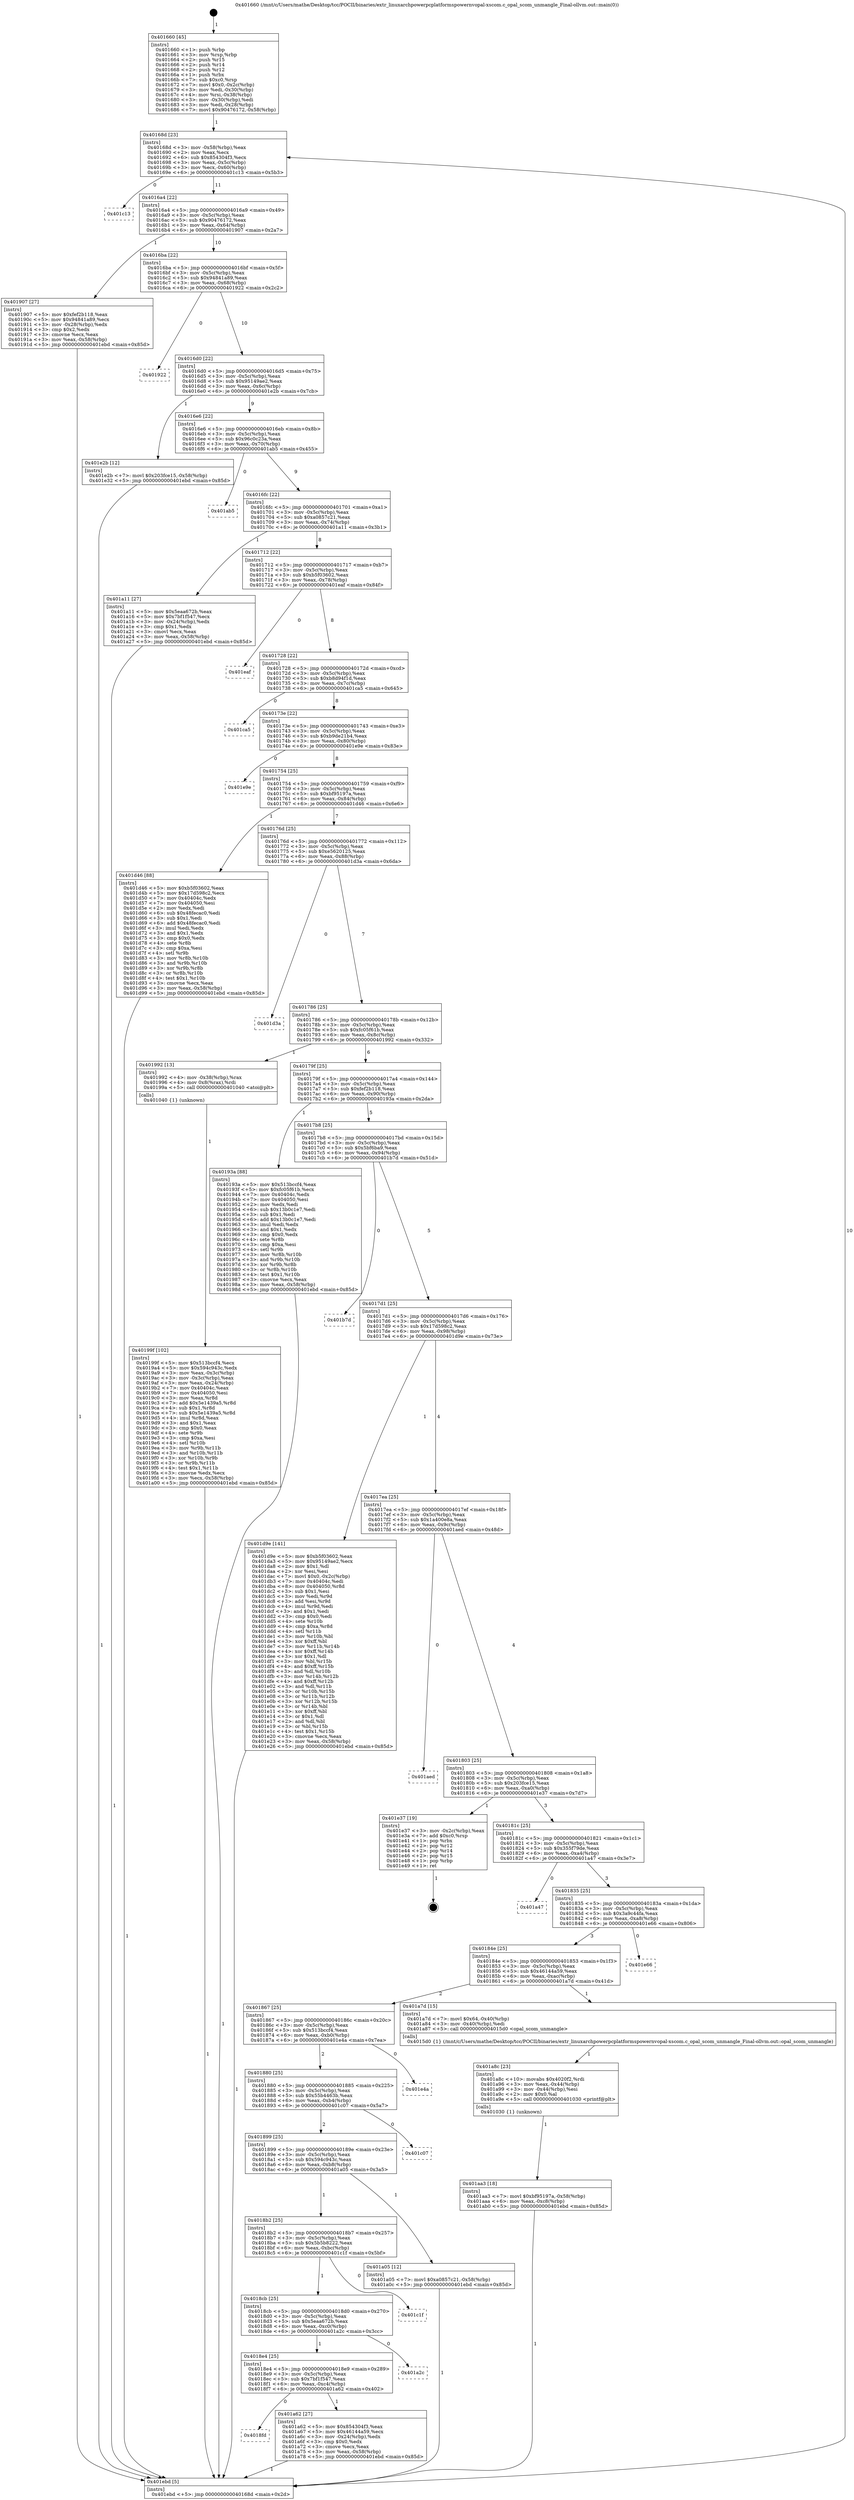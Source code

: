 digraph "0x401660" {
  label = "0x401660 (/mnt/c/Users/mathe/Desktop/tcc/POCII/binaries/extr_linuxarchpowerpcplatformspowernvopal-xscom.c_opal_scom_unmangle_Final-ollvm.out::main(0))"
  labelloc = "t"
  node[shape=record]

  Entry [label="",width=0.3,height=0.3,shape=circle,fillcolor=black,style=filled]
  "0x40168d" [label="{
     0x40168d [23]\l
     | [instrs]\l
     &nbsp;&nbsp;0x40168d \<+3\>: mov -0x58(%rbp),%eax\l
     &nbsp;&nbsp;0x401690 \<+2\>: mov %eax,%ecx\l
     &nbsp;&nbsp;0x401692 \<+6\>: sub $0x854304f3,%ecx\l
     &nbsp;&nbsp;0x401698 \<+3\>: mov %eax,-0x5c(%rbp)\l
     &nbsp;&nbsp;0x40169b \<+3\>: mov %ecx,-0x60(%rbp)\l
     &nbsp;&nbsp;0x40169e \<+6\>: je 0000000000401c13 \<main+0x5b3\>\l
  }"]
  "0x401c13" [label="{
     0x401c13\l
  }", style=dashed]
  "0x4016a4" [label="{
     0x4016a4 [22]\l
     | [instrs]\l
     &nbsp;&nbsp;0x4016a4 \<+5\>: jmp 00000000004016a9 \<main+0x49\>\l
     &nbsp;&nbsp;0x4016a9 \<+3\>: mov -0x5c(%rbp),%eax\l
     &nbsp;&nbsp;0x4016ac \<+5\>: sub $0x90476172,%eax\l
     &nbsp;&nbsp;0x4016b1 \<+3\>: mov %eax,-0x64(%rbp)\l
     &nbsp;&nbsp;0x4016b4 \<+6\>: je 0000000000401907 \<main+0x2a7\>\l
  }"]
  Exit [label="",width=0.3,height=0.3,shape=circle,fillcolor=black,style=filled,peripheries=2]
  "0x401907" [label="{
     0x401907 [27]\l
     | [instrs]\l
     &nbsp;&nbsp;0x401907 \<+5\>: mov $0xfef2b118,%eax\l
     &nbsp;&nbsp;0x40190c \<+5\>: mov $0x94841a89,%ecx\l
     &nbsp;&nbsp;0x401911 \<+3\>: mov -0x28(%rbp),%edx\l
     &nbsp;&nbsp;0x401914 \<+3\>: cmp $0x2,%edx\l
     &nbsp;&nbsp;0x401917 \<+3\>: cmovne %ecx,%eax\l
     &nbsp;&nbsp;0x40191a \<+3\>: mov %eax,-0x58(%rbp)\l
     &nbsp;&nbsp;0x40191d \<+5\>: jmp 0000000000401ebd \<main+0x85d\>\l
  }"]
  "0x4016ba" [label="{
     0x4016ba [22]\l
     | [instrs]\l
     &nbsp;&nbsp;0x4016ba \<+5\>: jmp 00000000004016bf \<main+0x5f\>\l
     &nbsp;&nbsp;0x4016bf \<+3\>: mov -0x5c(%rbp),%eax\l
     &nbsp;&nbsp;0x4016c2 \<+5\>: sub $0x94841a89,%eax\l
     &nbsp;&nbsp;0x4016c7 \<+3\>: mov %eax,-0x68(%rbp)\l
     &nbsp;&nbsp;0x4016ca \<+6\>: je 0000000000401922 \<main+0x2c2\>\l
  }"]
  "0x401ebd" [label="{
     0x401ebd [5]\l
     | [instrs]\l
     &nbsp;&nbsp;0x401ebd \<+5\>: jmp 000000000040168d \<main+0x2d\>\l
  }"]
  "0x401660" [label="{
     0x401660 [45]\l
     | [instrs]\l
     &nbsp;&nbsp;0x401660 \<+1\>: push %rbp\l
     &nbsp;&nbsp;0x401661 \<+3\>: mov %rsp,%rbp\l
     &nbsp;&nbsp;0x401664 \<+2\>: push %r15\l
     &nbsp;&nbsp;0x401666 \<+2\>: push %r14\l
     &nbsp;&nbsp;0x401668 \<+2\>: push %r12\l
     &nbsp;&nbsp;0x40166a \<+1\>: push %rbx\l
     &nbsp;&nbsp;0x40166b \<+7\>: sub $0xc0,%rsp\l
     &nbsp;&nbsp;0x401672 \<+7\>: movl $0x0,-0x2c(%rbp)\l
     &nbsp;&nbsp;0x401679 \<+3\>: mov %edi,-0x30(%rbp)\l
     &nbsp;&nbsp;0x40167c \<+4\>: mov %rsi,-0x38(%rbp)\l
     &nbsp;&nbsp;0x401680 \<+3\>: mov -0x30(%rbp),%edi\l
     &nbsp;&nbsp;0x401683 \<+3\>: mov %edi,-0x28(%rbp)\l
     &nbsp;&nbsp;0x401686 \<+7\>: movl $0x90476172,-0x58(%rbp)\l
  }"]
  "0x401aa3" [label="{
     0x401aa3 [18]\l
     | [instrs]\l
     &nbsp;&nbsp;0x401aa3 \<+7\>: movl $0xbf95197a,-0x58(%rbp)\l
     &nbsp;&nbsp;0x401aaa \<+6\>: mov %eax,-0xc8(%rbp)\l
     &nbsp;&nbsp;0x401ab0 \<+5\>: jmp 0000000000401ebd \<main+0x85d\>\l
  }"]
  "0x401922" [label="{
     0x401922\l
  }", style=dashed]
  "0x4016d0" [label="{
     0x4016d0 [22]\l
     | [instrs]\l
     &nbsp;&nbsp;0x4016d0 \<+5\>: jmp 00000000004016d5 \<main+0x75\>\l
     &nbsp;&nbsp;0x4016d5 \<+3\>: mov -0x5c(%rbp),%eax\l
     &nbsp;&nbsp;0x4016d8 \<+5\>: sub $0x95149ae2,%eax\l
     &nbsp;&nbsp;0x4016dd \<+3\>: mov %eax,-0x6c(%rbp)\l
     &nbsp;&nbsp;0x4016e0 \<+6\>: je 0000000000401e2b \<main+0x7cb\>\l
  }"]
  "0x401a8c" [label="{
     0x401a8c [23]\l
     | [instrs]\l
     &nbsp;&nbsp;0x401a8c \<+10\>: movabs $0x4020f2,%rdi\l
     &nbsp;&nbsp;0x401a96 \<+3\>: mov %eax,-0x44(%rbp)\l
     &nbsp;&nbsp;0x401a99 \<+3\>: mov -0x44(%rbp),%esi\l
     &nbsp;&nbsp;0x401a9c \<+2\>: mov $0x0,%al\l
     &nbsp;&nbsp;0x401a9e \<+5\>: call 0000000000401030 \<printf@plt\>\l
     | [calls]\l
     &nbsp;&nbsp;0x401030 \{1\} (unknown)\l
  }"]
  "0x401e2b" [label="{
     0x401e2b [12]\l
     | [instrs]\l
     &nbsp;&nbsp;0x401e2b \<+7\>: movl $0x203fce15,-0x58(%rbp)\l
     &nbsp;&nbsp;0x401e32 \<+5\>: jmp 0000000000401ebd \<main+0x85d\>\l
  }"]
  "0x4016e6" [label="{
     0x4016e6 [22]\l
     | [instrs]\l
     &nbsp;&nbsp;0x4016e6 \<+5\>: jmp 00000000004016eb \<main+0x8b\>\l
     &nbsp;&nbsp;0x4016eb \<+3\>: mov -0x5c(%rbp),%eax\l
     &nbsp;&nbsp;0x4016ee \<+5\>: sub $0x96c0c23a,%eax\l
     &nbsp;&nbsp;0x4016f3 \<+3\>: mov %eax,-0x70(%rbp)\l
     &nbsp;&nbsp;0x4016f6 \<+6\>: je 0000000000401ab5 \<main+0x455\>\l
  }"]
  "0x4018fd" [label="{
     0x4018fd\l
  }", style=dashed]
  "0x401ab5" [label="{
     0x401ab5\l
  }", style=dashed]
  "0x4016fc" [label="{
     0x4016fc [22]\l
     | [instrs]\l
     &nbsp;&nbsp;0x4016fc \<+5\>: jmp 0000000000401701 \<main+0xa1\>\l
     &nbsp;&nbsp;0x401701 \<+3\>: mov -0x5c(%rbp),%eax\l
     &nbsp;&nbsp;0x401704 \<+5\>: sub $0xa0857c21,%eax\l
     &nbsp;&nbsp;0x401709 \<+3\>: mov %eax,-0x74(%rbp)\l
     &nbsp;&nbsp;0x40170c \<+6\>: je 0000000000401a11 \<main+0x3b1\>\l
  }"]
  "0x401a62" [label="{
     0x401a62 [27]\l
     | [instrs]\l
     &nbsp;&nbsp;0x401a62 \<+5\>: mov $0x854304f3,%eax\l
     &nbsp;&nbsp;0x401a67 \<+5\>: mov $0x46144a59,%ecx\l
     &nbsp;&nbsp;0x401a6c \<+3\>: mov -0x24(%rbp),%edx\l
     &nbsp;&nbsp;0x401a6f \<+3\>: cmp $0x0,%edx\l
     &nbsp;&nbsp;0x401a72 \<+3\>: cmove %ecx,%eax\l
     &nbsp;&nbsp;0x401a75 \<+3\>: mov %eax,-0x58(%rbp)\l
     &nbsp;&nbsp;0x401a78 \<+5\>: jmp 0000000000401ebd \<main+0x85d\>\l
  }"]
  "0x401a11" [label="{
     0x401a11 [27]\l
     | [instrs]\l
     &nbsp;&nbsp;0x401a11 \<+5\>: mov $0x5eaa672b,%eax\l
     &nbsp;&nbsp;0x401a16 \<+5\>: mov $0x7bf1f547,%ecx\l
     &nbsp;&nbsp;0x401a1b \<+3\>: mov -0x24(%rbp),%edx\l
     &nbsp;&nbsp;0x401a1e \<+3\>: cmp $0x1,%edx\l
     &nbsp;&nbsp;0x401a21 \<+3\>: cmovl %ecx,%eax\l
     &nbsp;&nbsp;0x401a24 \<+3\>: mov %eax,-0x58(%rbp)\l
     &nbsp;&nbsp;0x401a27 \<+5\>: jmp 0000000000401ebd \<main+0x85d\>\l
  }"]
  "0x401712" [label="{
     0x401712 [22]\l
     | [instrs]\l
     &nbsp;&nbsp;0x401712 \<+5\>: jmp 0000000000401717 \<main+0xb7\>\l
     &nbsp;&nbsp;0x401717 \<+3\>: mov -0x5c(%rbp),%eax\l
     &nbsp;&nbsp;0x40171a \<+5\>: sub $0xb5f03602,%eax\l
     &nbsp;&nbsp;0x40171f \<+3\>: mov %eax,-0x78(%rbp)\l
     &nbsp;&nbsp;0x401722 \<+6\>: je 0000000000401eaf \<main+0x84f\>\l
  }"]
  "0x4018e4" [label="{
     0x4018e4 [25]\l
     | [instrs]\l
     &nbsp;&nbsp;0x4018e4 \<+5\>: jmp 00000000004018e9 \<main+0x289\>\l
     &nbsp;&nbsp;0x4018e9 \<+3\>: mov -0x5c(%rbp),%eax\l
     &nbsp;&nbsp;0x4018ec \<+5\>: sub $0x7bf1f547,%eax\l
     &nbsp;&nbsp;0x4018f1 \<+6\>: mov %eax,-0xc4(%rbp)\l
     &nbsp;&nbsp;0x4018f7 \<+6\>: je 0000000000401a62 \<main+0x402\>\l
  }"]
  "0x401eaf" [label="{
     0x401eaf\l
  }", style=dashed]
  "0x401728" [label="{
     0x401728 [22]\l
     | [instrs]\l
     &nbsp;&nbsp;0x401728 \<+5\>: jmp 000000000040172d \<main+0xcd\>\l
     &nbsp;&nbsp;0x40172d \<+3\>: mov -0x5c(%rbp),%eax\l
     &nbsp;&nbsp;0x401730 \<+5\>: sub $0xb8d94f1d,%eax\l
     &nbsp;&nbsp;0x401735 \<+3\>: mov %eax,-0x7c(%rbp)\l
     &nbsp;&nbsp;0x401738 \<+6\>: je 0000000000401ca5 \<main+0x645\>\l
  }"]
  "0x401a2c" [label="{
     0x401a2c\l
  }", style=dashed]
  "0x401ca5" [label="{
     0x401ca5\l
  }", style=dashed]
  "0x40173e" [label="{
     0x40173e [22]\l
     | [instrs]\l
     &nbsp;&nbsp;0x40173e \<+5\>: jmp 0000000000401743 \<main+0xe3\>\l
     &nbsp;&nbsp;0x401743 \<+3\>: mov -0x5c(%rbp),%eax\l
     &nbsp;&nbsp;0x401746 \<+5\>: sub $0xb9de21b4,%eax\l
     &nbsp;&nbsp;0x40174b \<+3\>: mov %eax,-0x80(%rbp)\l
     &nbsp;&nbsp;0x40174e \<+6\>: je 0000000000401e9e \<main+0x83e\>\l
  }"]
  "0x4018cb" [label="{
     0x4018cb [25]\l
     | [instrs]\l
     &nbsp;&nbsp;0x4018cb \<+5\>: jmp 00000000004018d0 \<main+0x270\>\l
     &nbsp;&nbsp;0x4018d0 \<+3\>: mov -0x5c(%rbp),%eax\l
     &nbsp;&nbsp;0x4018d3 \<+5\>: sub $0x5eaa672b,%eax\l
     &nbsp;&nbsp;0x4018d8 \<+6\>: mov %eax,-0xc0(%rbp)\l
     &nbsp;&nbsp;0x4018de \<+6\>: je 0000000000401a2c \<main+0x3cc\>\l
  }"]
  "0x401e9e" [label="{
     0x401e9e\l
  }", style=dashed]
  "0x401754" [label="{
     0x401754 [25]\l
     | [instrs]\l
     &nbsp;&nbsp;0x401754 \<+5\>: jmp 0000000000401759 \<main+0xf9\>\l
     &nbsp;&nbsp;0x401759 \<+3\>: mov -0x5c(%rbp),%eax\l
     &nbsp;&nbsp;0x40175c \<+5\>: sub $0xbf95197a,%eax\l
     &nbsp;&nbsp;0x401761 \<+6\>: mov %eax,-0x84(%rbp)\l
     &nbsp;&nbsp;0x401767 \<+6\>: je 0000000000401d46 \<main+0x6e6\>\l
  }"]
  "0x401c1f" [label="{
     0x401c1f\l
  }", style=dashed]
  "0x401d46" [label="{
     0x401d46 [88]\l
     | [instrs]\l
     &nbsp;&nbsp;0x401d46 \<+5\>: mov $0xb5f03602,%eax\l
     &nbsp;&nbsp;0x401d4b \<+5\>: mov $0x17d598c2,%ecx\l
     &nbsp;&nbsp;0x401d50 \<+7\>: mov 0x40404c,%edx\l
     &nbsp;&nbsp;0x401d57 \<+7\>: mov 0x404050,%esi\l
     &nbsp;&nbsp;0x401d5e \<+2\>: mov %edx,%edi\l
     &nbsp;&nbsp;0x401d60 \<+6\>: sub $0x48fecac0,%edi\l
     &nbsp;&nbsp;0x401d66 \<+3\>: sub $0x1,%edi\l
     &nbsp;&nbsp;0x401d69 \<+6\>: add $0x48fecac0,%edi\l
     &nbsp;&nbsp;0x401d6f \<+3\>: imul %edi,%edx\l
     &nbsp;&nbsp;0x401d72 \<+3\>: and $0x1,%edx\l
     &nbsp;&nbsp;0x401d75 \<+3\>: cmp $0x0,%edx\l
     &nbsp;&nbsp;0x401d78 \<+4\>: sete %r8b\l
     &nbsp;&nbsp;0x401d7c \<+3\>: cmp $0xa,%esi\l
     &nbsp;&nbsp;0x401d7f \<+4\>: setl %r9b\l
     &nbsp;&nbsp;0x401d83 \<+3\>: mov %r8b,%r10b\l
     &nbsp;&nbsp;0x401d86 \<+3\>: and %r9b,%r10b\l
     &nbsp;&nbsp;0x401d89 \<+3\>: xor %r9b,%r8b\l
     &nbsp;&nbsp;0x401d8c \<+3\>: or %r8b,%r10b\l
     &nbsp;&nbsp;0x401d8f \<+4\>: test $0x1,%r10b\l
     &nbsp;&nbsp;0x401d93 \<+3\>: cmovne %ecx,%eax\l
     &nbsp;&nbsp;0x401d96 \<+3\>: mov %eax,-0x58(%rbp)\l
     &nbsp;&nbsp;0x401d99 \<+5\>: jmp 0000000000401ebd \<main+0x85d\>\l
  }"]
  "0x40176d" [label="{
     0x40176d [25]\l
     | [instrs]\l
     &nbsp;&nbsp;0x40176d \<+5\>: jmp 0000000000401772 \<main+0x112\>\l
     &nbsp;&nbsp;0x401772 \<+3\>: mov -0x5c(%rbp),%eax\l
     &nbsp;&nbsp;0x401775 \<+5\>: sub $0xe5620125,%eax\l
     &nbsp;&nbsp;0x40177a \<+6\>: mov %eax,-0x88(%rbp)\l
     &nbsp;&nbsp;0x401780 \<+6\>: je 0000000000401d3a \<main+0x6da\>\l
  }"]
  "0x4018b2" [label="{
     0x4018b2 [25]\l
     | [instrs]\l
     &nbsp;&nbsp;0x4018b2 \<+5\>: jmp 00000000004018b7 \<main+0x257\>\l
     &nbsp;&nbsp;0x4018b7 \<+3\>: mov -0x5c(%rbp),%eax\l
     &nbsp;&nbsp;0x4018ba \<+5\>: sub $0x5b5b8222,%eax\l
     &nbsp;&nbsp;0x4018bf \<+6\>: mov %eax,-0xbc(%rbp)\l
     &nbsp;&nbsp;0x4018c5 \<+6\>: je 0000000000401c1f \<main+0x5bf\>\l
  }"]
  "0x401d3a" [label="{
     0x401d3a\l
  }", style=dashed]
  "0x401786" [label="{
     0x401786 [25]\l
     | [instrs]\l
     &nbsp;&nbsp;0x401786 \<+5\>: jmp 000000000040178b \<main+0x12b\>\l
     &nbsp;&nbsp;0x40178b \<+3\>: mov -0x5c(%rbp),%eax\l
     &nbsp;&nbsp;0x40178e \<+5\>: sub $0xfc05f61b,%eax\l
     &nbsp;&nbsp;0x401793 \<+6\>: mov %eax,-0x8c(%rbp)\l
     &nbsp;&nbsp;0x401799 \<+6\>: je 0000000000401992 \<main+0x332\>\l
  }"]
  "0x401a05" [label="{
     0x401a05 [12]\l
     | [instrs]\l
     &nbsp;&nbsp;0x401a05 \<+7\>: movl $0xa0857c21,-0x58(%rbp)\l
     &nbsp;&nbsp;0x401a0c \<+5\>: jmp 0000000000401ebd \<main+0x85d\>\l
  }"]
  "0x401992" [label="{
     0x401992 [13]\l
     | [instrs]\l
     &nbsp;&nbsp;0x401992 \<+4\>: mov -0x38(%rbp),%rax\l
     &nbsp;&nbsp;0x401996 \<+4\>: mov 0x8(%rax),%rdi\l
     &nbsp;&nbsp;0x40199a \<+5\>: call 0000000000401040 \<atoi@plt\>\l
     | [calls]\l
     &nbsp;&nbsp;0x401040 \{1\} (unknown)\l
  }"]
  "0x40179f" [label="{
     0x40179f [25]\l
     | [instrs]\l
     &nbsp;&nbsp;0x40179f \<+5\>: jmp 00000000004017a4 \<main+0x144\>\l
     &nbsp;&nbsp;0x4017a4 \<+3\>: mov -0x5c(%rbp),%eax\l
     &nbsp;&nbsp;0x4017a7 \<+5\>: sub $0xfef2b118,%eax\l
     &nbsp;&nbsp;0x4017ac \<+6\>: mov %eax,-0x90(%rbp)\l
     &nbsp;&nbsp;0x4017b2 \<+6\>: je 000000000040193a \<main+0x2da\>\l
  }"]
  "0x401899" [label="{
     0x401899 [25]\l
     | [instrs]\l
     &nbsp;&nbsp;0x401899 \<+5\>: jmp 000000000040189e \<main+0x23e\>\l
     &nbsp;&nbsp;0x40189e \<+3\>: mov -0x5c(%rbp),%eax\l
     &nbsp;&nbsp;0x4018a1 \<+5\>: sub $0x594c943c,%eax\l
     &nbsp;&nbsp;0x4018a6 \<+6\>: mov %eax,-0xb8(%rbp)\l
     &nbsp;&nbsp;0x4018ac \<+6\>: je 0000000000401a05 \<main+0x3a5\>\l
  }"]
  "0x40193a" [label="{
     0x40193a [88]\l
     | [instrs]\l
     &nbsp;&nbsp;0x40193a \<+5\>: mov $0x513bccf4,%eax\l
     &nbsp;&nbsp;0x40193f \<+5\>: mov $0xfc05f61b,%ecx\l
     &nbsp;&nbsp;0x401944 \<+7\>: mov 0x40404c,%edx\l
     &nbsp;&nbsp;0x40194b \<+7\>: mov 0x404050,%esi\l
     &nbsp;&nbsp;0x401952 \<+2\>: mov %edx,%edi\l
     &nbsp;&nbsp;0x401954 \<+6\>: sub $0x13b0c1e7,%edi\l
     &nbsp;&nbsp;0x40195a \<+3\>: sub $0x1,%edi\l
     &nbsp;&nbsp;0x40195d \<+6\>: add $0x13b0c1e7,%edi\l
     &nbsp;&nbsp;0x401963 \<+3\>: imul %edi,%edx\l
     &nbsp;&nbsp;0x401966 \<+3\>: and $0x1,%edx\l
     &nbsp;&nbsp;0x401969 \<+3\>: cmp $0x0,%edx\l
     &nbsp;&nbsp;0x40196c \<+4\>: sete %r8b\l
     &nbsp;&nbsp;0x401970 \<+3\>: cmp $0xa,%esi\l
     &nbsp;&nbsp;0x401973 \<+4\>: setl %r9b\l
     &nbsp;&nbsp;0x401977 \<+3\>: mov %r8b,%r10b\l
     &nbsp;&nbsp;0x40197a \<+3\>: and %r9b,%r10b\l
     &nbsp;&nbsp;0x40197d \<+3\>: xor %r9b,%r8b\l
     &nbsp;&nbsp;0x401980 \<+3\>: or %r8b,%r10b\l
     &nbsp;&nbsp;0x401983 \<+4\>: test $0x1,%r10b\l
     &nbsp;&nbsp;0x401987 \<+3\>: cmovne %ecx,%eax\l
     &nbsp;&nbsp;0x40198a \<+3\>: mov %eax,-0x58(%rbp)\l
     &nbsp;&nbsp;0x40198d \<+5\>: jmp 0000000000401ebd \<main+0x85d\>\l
  }"]
  "0x4017b8" [label="{
     0x4017b8 [25]\l
     | [instrs]\l
     &nbsp;&nbsp;0x4017b8 \<+5\>: jmp 00000000004017bd \<main+0x15d\>\l
     &nbsp;&nbsp;0x4017bd \<+3\>: mov -0x5c(%rbp),%eax\l
     &nbsp;&nbsp;0x4017c0 \<+5\>: sub $0x5bf6ba9,%eax\l
     &nbsp;&nbsp;0x4017c5 \<+6\>: mov %eax,-0x94(%rbp)\l
     &nbsp;&nbsp;0x4017cb \<+6\>: je 0000000000401b7d \<main+0x51d\>\l
  }"]
  "0x40199f" [label="{
     0x40199f [102]\l
     | [instrs]\l
     &nbsp;&nbsp;0x40199f \<+5\>: mov $0x513bccf4,%ecx\l
     &nbsp;&nbsp;0x4019a4 \<+5\>: mov $0x594c943c,%edx\l
     &nbsp;&nbsp;0x4019a9 \<+3\>: mov %eax,-0x3c(%rbp)\l
     &nbsp;&nbsp;0x4019ac \<+3\>: mov -0x3c(%rbp),%eax\l
     &nbsp;&nbsp;0x4019af \<+3\>: mov %eax,-0x24(%rbp)\l
     &nbsp;&nbsp;0x4019b2 \<+7\>: mov 0x40404c,%eax\l
     &nbsp;&nbsp;0x4019b9 \<+7\>: mov 0x404050,%esi\l
     &nbsp;&nbsp;0x4019c0 \<+3\>: mov %eax,%r8d\l
     &nbsp;&nbsp;0x4019c3 \<+7\>: add $0x5e1439a5,%r8d\l
     &nbsp;&nbsp;0x4019ca \<+4\>: sub $0x1,%r8d\l
     &nbsp;&nbsp;0x4019ce \<+7\>: sub $0x5e1439a5,%r8d\l
     &nbsp;&nbsp;0x4019d5 \<+4\>: imul %r8d,%eax\l
     &nbsp;&nbsp;0x4019d9 \<+3\>: and $0x1,%eax\l
     &nbsp;&nbsp;0x4019dc \<+3\>: cmp $0x0,%eax\l
     &nbsp;&nbsp;0x4019df \<+4\>: sete %r9b\l
     &nbsp;&nbsp;0x4019e3 \<+3\>: cmp $0xa,%esi\l
     &nbsp;&nbsp;0x4019e6 \<+4\>: setl %r10b\l
     &nbsp;&nbsp;0x4019ea \<+3\>: mov %r9b,%r11b\l
     &nbsp;&nbsp;0x4019ed \<+3\>: and %r10b,%r11b\l
     &nbsp;&nbsp;0x4019f0 \<+3\>: xor %r10b,%r9b\l
     &nbsp;&nbsp;0x4019f3 \<+3\>: or %r9b,%r11b\l
     &nbsp;&nbsp;0x4019f6 \<+4\>: test $0x1,%r11b\l
     &nbsp;&nbsp;0x4019fa \<+3\>: cmovne %edx,%ecx\l
     &nbsp;&nbsp;0x4019fd \<+3\>: mov %ecx,-0x58(%rbp)\l
     &nbsp;&nbsp;0x401a00 \<+5\>: jmp 0000000000401ebd \<main+0x85d\>\l
  }"]
  "0x401c07" [label="{
     0x401c07\l
  }", style=dashed]
  "0x401b7d" [label="{
     0x401b7d\l
  }", style=dashed]
  "0x4017d1" [label="{
     0x4017d1 [25]\l
     | [instrs]\l
     &nbsp;&nbsp;0x4017d1 \<+5\>: jmp 00000000004017d6 \<main+0x176\>\l
     &nbsp;&nbsp;0x4017d6 \<+3\>: mov -0x5c(%rbp),%eax\l
     &nbsp;&nbsp;0x4017d9 \<+5\>: sub $0x17d598c2,%eax\l
     &nbsp;&nbsp;0x4017de \<+6\>: mov %eax,-0x98(%rbp)\l
     &nbsp;&nbsp;0x4017e4 \<+6\>: je 0000000000401d9e \<main+0x73e\>\l
  }"]
  "0x401880" [label="{
     0x401880 [25]\l
     | [instrs]\l
     &nbsp;&nbsp;0x401880 \<+5\>: jmp 0000000000401885 \<main+0x225\>\l
     &nbsp;&nbsp;0x401885 \<+3\>: mov -0x5c(%rbp),%eax\l
     &nbsp;&nbsp;0x401888 \<+5\>: sub $0x55b4463b,%eax\l
     &nbsp;&nbsp;0x40188d \<+6\>: mov %eax,-0xb4(%rbp)\l
     &nbsp;&nbsp;0x401893 \<+6\>: je 0000000000401c07 \<main+0x5a7\>\l
  }"]
  "0x401d9e" [label="{
     0x401d9e [141]\l
     | [instrs]\l
     &nbsp;&nbsp;0x401d9e \<+5\>: mov $0xb5f03602,%eax\l
     &nbsp;&nbsp;0x401da3 \<+5\>: mov $0x95149ae2,%ecx\l
     &nbsp;&nbsp;0x401da8 \<+2\>: mov $0x1,%dl\l
     &nbsp;&nbsp;0x401daa \<+2\>: xor %esi,%esi\l
     &nbsp;&nbsp;0x401dac \<+7\>: movl $0x0,-0x2c(%rbp)\l
     &nbsp;&nbsp;0x401db3 \<+7\>: mov 0x40404c,%edi\l
     &nbsp;&nbsp;0x401dba \<+8\>: mov 0x404050,%r8d\l
     &nbsp;&nbsp;0x401dc2 \<+3\>: sub $0x1,%esi\l
     &nbsp;&nbsp;0x401dc5 \<+3\>: mov %edi,%r9d\l
     &nbsp;&nbsp;0x401dc8 \<+3\>: add %esi,%r9d\l
     &nbsp;&nbsp;0x401dcb \<+4\>: imul %r9d,%edi\l
     &nbsp;&nbsp;0x401dcf \<+3\>: and $0x1,%edi\l
     &nbsp;&nbsp;0x401dd2 \<+3\>: cmp $0x0,%edi\l
     &nbsp;&nbsp;0x401dd5 \<+4\>: sete %r10b\l
     &nbsp;&nbsp;0x401dd9 \<+4\>: cmp $0xa,%r8d\l
     &nbsp;&nbsp;0x401ddd \<+4\>: setl %r11b\l
     &nbsp;&nbsp;0x401de1 \<+3\>: mov %r10b,%bl\l
     &nbsp;&nbsp;0x401de4 \<+3\>: xor $0xff,%bl\l
     &nbsp;&nbsp;0x401de7 \<+3\>: mov %r11b,%r14b\l
     &nbsp;&nbsp;0x401dea \<+4\>: xor $0xff,%r14b\l
     &nbsp;&nbsp;0x401dee \<+3\>: xor $0x1,%dl\l
     &nbsp;&nbsp;0x401df1 \<+3\>: mov %bl,%r15b\l
     &nbsp;&nbsp;0x401df4 \<+4\>: and $0xff,%r15b\l
     &nbsp;&nbsp;0x401df8 \<+3\>: and %dl,%r10b\l
     &nbsp;&nbsp;0x401dfb \<+3\>: mov %r14b,%r12b\l
     &nbsp;&nbsp;0x401dfe \<+4\>: and $0xff,%r12b\l
     &nbsp;&nbsp;0x401e02 \<+3\>: and %dl,%r11b\l
     &nbsp;&nbsp;0x401e05 \<+3\>: or %r10b,%r15b\l
     &nbsp;&nbsp;0x401e08 \<+3\>: or %r11b,%r12b\l
     &nbsp;&nbsp;0x401e0b \<+3\>: xor %r12b,%r15b\l
     &nbsp;&nbsp;0x401e0e \<+3\>: or %r14b,%bl\l
     &nbsp;&nbsp;0x401e11 \<+3\>: xor $0xff,%bl\l
     &nbsp;&nbsp;0x401e14 \<+3\>: or $0x1,%dl\l
     &nbsp;&nbsp;0x401e17 \<+2\>: and %dl,%bl\l
     &nbsp;&nbsp;0x401e19 \<+3\>: or %bl,%r15b\l
     &nbsp;&nbsp;0x401e1c \<+4\>: test $0x1,%r15b\l
     &nbsp;&nbsp;0x401e20 \<+3\>: cmovne %ecx,%eax\l
     &nbsp;&nbsp;0x401e23 \<+3\>: mov %eax,-0x58(%rbp)\l
     &nbsp;&nbsp;0x401e26 \<+5\>: jmp 0000000000401ebd \<main+0x85d\>\l
  }"]
  "0x4017ea" [label="{
     0x4017ea [25]\l
     | [instrs]\l
     &nbsp;&nbsp;0x4017ea \<+5\>: jmp 00000000004017ef \<main+0x18f\>\l
     &nbsp;&nbsp;0x4017ef \<+3\>: mov -0x5c(%rbp),%eax\l
     &nbsp;&nbsp;0x4017f2 \<+5\>: sub $0x1a400e8a,%eax\l
     &nbsp;&nbsp;0x4017f7 \<+6\>: mov %eax,-0x9c(%rbp)\l
     &nbsp;&nbsp;0x4017fd \<+6\>: je 0000000000401aed \<main+0x48d\>\l
  }"]
  "0x401e4a" [label="{
     0x401e4a\l
  }", style=dashed]
  "0x401aed" [label="{
     0x401aed\l
  }", style=dashed]
  "0x401803" [label="{
     0x401803 [25]\l
     | [instrs]\l
     &nbsp;&nbsp;0x401803 \<+5\>: jmp 0000000000401808 \<main+0x1a8\>\l
     &nbsp;&nbsp;0x401808 \<+3\>: mov -0x5c(%rbp),%eax\l
     &nbsp;&nbsp;0x40180b \<+5\>: sub $0x203fce15,%eax\l
     &nbsp;&nbsp;0x401810 \<+6\>: mov %eax,-0xa0(%rbp)\l
     &nbsp;&nbsp;0x401816 \<+6\>: je 0000000000401e37 \<main+0x7d7\>\l
  }"]
  "0x401867" [label="{
     0x401867 [25]\l
     | [instrs]\l
     &nbsp;&nbsp;0x401867 \<+5\>: jmp 000000000040186c \<main+0x20c\>\l
     &nbsp;&nbsp;0x40186c \<+3\>: mov -0x5c(%rbp),%eax\l
     &nbsp;&nbsp;0x40186f \<+5\>: sub $0x513bccf4,%eax\l
     &nbsp;&nbsp;0x401874 \<+6\>: mov %eax,-0xb0(%rbp)\l
     &nbsp;&nbsp;0x40187a \<+6\>: je 0000000000401e4a \<main+0x7ea\>\l
  }"]
  "0x401e37" [label="{
     0x401e37 [19]\l
     | [instrs]\l
     &nbsp;&nbsp;0x401e37 \<+3\>: mov -0x2c(%rbp),%eax\l
     &nbsp;&nbsp;0x401e3a \<+7\>: add $0xc0,%rsp\l
     &nbsp;&nbsp;0x401e41 \<+1\>: pop %rbx\l
     &nbsp;&nbsp;0x401e42 \<+2\>: pop %r12\l
     &nbsp;&nbsp;0x401e44 \<+2\>: pop %r14\l
     &nbsp;&nbsp;0x401e46 \<+2\>: pop %r15\l
     &nbsp;&nbsp;0x401e48 \<+1\>: pop %rbp\l
     &nbsp;&nbsp;0x401e49 \<+1\>: ret\l
  }"]
  "0x40181c" [label="{
     0x40181c [25]\l
     | [instrs]\l
     &nbsp;&nbsp;0x40181c \<+5\>: jmp 0000000000401821 \<main+0x1c1\>\l
     &nbsp;&nbsp;0x401821 \<+3\>: mov -0x5c(%rbp),%eax\l
     &nbsp;&nbsp;0x401824 \<+5\>: sub $0x355f79de,%eax\l
     &nbsp;&nbsp;0x401829 \<+6\>: mov %eax,-0xa4(%rbp)\l
     &nbsp;&nbsp;0x40182f \<+6\>: je 0000000000401a47 \<main+0x3e7\>\l
  }"]
  "0x401a7d" [label="{
     0x401a7d [15]\l
     | [instrs]\l
     &nbsp;&nbsp;0x401a7d \<+7\>: movl $0x64,-0x40(%rbp)\l
     &nbsp;&nbsp;0x401a84 \<+3\>: mov -0x40(%rbp),%edi\l
     &nbsp;&nbsp;0x401a87 \<+5\>: call 00000000004015d0 \<opal_scom_unmangle\>\l
     | [calls]\l
     &nbsp;&nbsp;0x4015d0 \{1\} (/mnt/c/Users/mathe/Desktop/tcc/POCII/binaries/extr_linuxarchpowerpcplatformspowernvopal-xscom.c_opal_scom_unmangle_Final-ollvm.out::opal_scom_unmangle)\l
  }"]
  "0x401a47" [label="{
     0x401a47\l
  }", style=dashed]
  "0x401835" [label="{
     0x401835 [25]\l
     | [instrs]\l
     &nbsp;&nbsp;0x401835 \<+5\>: jmp 000000000040183a \<main+0x1da\>\l
     &nbsp;&nbsp;0x40183a \<+3\>: mov -0x5c(%rbp),%eax\l
     &nbsp;&nbsp;0x40183d \<+5\>: sub $0x3a9c44fa,%eax\l
     &nbsp;&nbsp;0x401842 \<+6\>: mov %eax,-0xa8(%rbp)\l
     &nbsp;&nbsp;0x401848 \<+6\>: je 0000000000401e66 \<main+0x806\>\l
  }"]
  "0x40184e" [label="{
     0x40184e [25]\l
     | [instrs]\l
     &nbsp;&nbsp;0x40184e \<+5\>: jmp 0000000000401853 \<main+0x1f3\>\l
     &nbsp;&nbsp;0x401853 \<+3\>: mov -0x5c(%rbp),%eax\l
     &nbsp;&nbsp;0x401856 \<+5\>: sub $0x46144a59,%eax\l
     &nbsp;&nbsp;0x40185b \<+6\>: mov %eax,-0xac(%rbp)\l
     &nbsp;&nbsp;0x401861 \<+6\>: je 0000000000401a7d \<main+0x41d\>\l
  }"]
  "0x401e66" [label="{
     0x401e66\l
  }", style=dashed]
  Entry -> "0x401660" [label=" 1"]
  "0x40168d" -> "0x401c13" [label=" 0"]
  "0x40168d" -> "0x4016a4" [label=" 11"]
  "0x401e37" -> Exit [label=" 1"]
  "0x4016a4" -> "0x401907" [label=" 1"]
  "0x4016a4" -> "0x4016ba" [label=" 10"]
  "0x401907" -> "0x401ebd" [label=" 1"]
  "0x401660" -> "0x40168d" [label=" 1"]
  "0x401ebd" -> "0x40168d" [label=" 10"]
  "0x401e2b" -> "0x401ebd" [label=" 1"]
  "0x4016ba" -> "0x401922" [label=" 0"]
  "0x4016ba" -> "0x4016d0" [label=" 10"]
  "0x401d9e" -> "0x401ebd" [label=" 1"]
  "0x4016d0" -> "0x401e2b" [label=" 1"]
  "0x4016d0" -> "0x4016e6" [label=" 9"]
  "0x401d46" -> "0x401ebd" [label=" 1"]
  "0x4016e6" -> "0x401ab5" [label=" 0"]
  "0x4016e6" -> "0x4016fc" [label=" 9"]
  "0x401aa3" -> "0x401ebd" [label=" 1"]
  "0x4016fc" -> "0x401a11" [label=" 1"]
  "0x4016fc" -> "0x401712" [label=" 8"]
  "0x401a8c" -> "0x401aa3" [label=" 1"]
  "0x401712" -> "0x401eaf" [label=" 0"]
  "0x401712" -> "0x401728" [label=" 8"]
  "0x401a62" -> "0x401ebd" [label=" 1"]
  "0x401728" -> "0x401ca5" [label=" 0"]
  "0x401728" -> "0x40173e" [label=" 8"]
  "0x4018e4" -> "0x4018fd" [label=" 0"]
  "0x40173e" -> "0x401e9e" [label=" 0"]
  "0x40173e" -> "0x401754" [label=" 8"]
  "0x401a7d" -> "0x401a8c" [label=" 1"]
  "0x401754" -> "0x401d46" [label=" 1"]
  "0x401754" -> "0x40176d" [label=" 7"]
  "0x4018cb" -> "0x4018e4" [label=" 1"]
  "0x40176d" -> "0x401d3a" [label=" 0"]
  "0x40176d" -> "0x401786" [label=" 7"]
  "0x4018e4" -> "0x401a62" [label=" 1"]
  "0x401786" -> "0x401992" [label=" 1"]
  "0x401786" -> "0x40179f" [label=" 6"]
  "0x4018b2" -> "0x4018cb" [label=" 1"]
  "0x40179f" -> "0x40193a" [label=" 1"]
  "0x40179f" -> "0x4017b8" [label=" 5"]
  "0x40193a" -> "0x401ebd" [label=" 1"]
  "0x401992" -> "0x40199f" [label=" 1"]
  "0x40199f" -> "0x401ebd" [label=" 1"]
  "0x4018cb" -> "0x401a2c" [label=" 0"]
  "0x4017b8" -> "0x401b7d" [label=" 0"]
  "0x4017b8" -> "0x4017d1" [label=" 5"]
  "0x401a11" -> "0x401ebd" [label=" 1"]
  "0x4017d1" -> "0x401d9e" [label=" 1"]
  "0x4017d1" -> "0x4017ea" [label=" 4"]
  "0x401899" -> "0x4018b2" [label=" 1"]
  "0x4017ea" -> "0x401aed" [label=" 0"]
  "0x4017ea" -> "0x401803" [label=" 4"]
  "0x401899" -> "0x401a05" [label=" 1"]
  "0x401803" -> "0x401e37" [label=" 1"]
  "0x401803" -> "0x40181c" [label=" 3"]
  "0x401880" -> "0x401899" [label=" 2"]
  "0x40181c" -> "0x401a47" [label=" 0"]
  "0x40181c" -> "0x401835" [label=" 3"]
  "0x401880" -> "0x401c07" [label=" 0"]
  "0x401835" -> "0x401e66" [label=" 0"]
  "0x401835" -> "0x40184e" [label=" 3"]
  "0x401a05" -> "0x401ebd" [label=" 1"]
  "0x40184e" -> "0x401a7d" [label=" 1"]
  "0x40184e" -> "0x401867" [label=" 2"]
  "0x4018b2" -> "0x401c1f" [label=" 0"]
  "0x401867" -> "0x401e4a" [label=" 0"]
  "0x401867" -> "0x401880" [label=" 2"]
}
